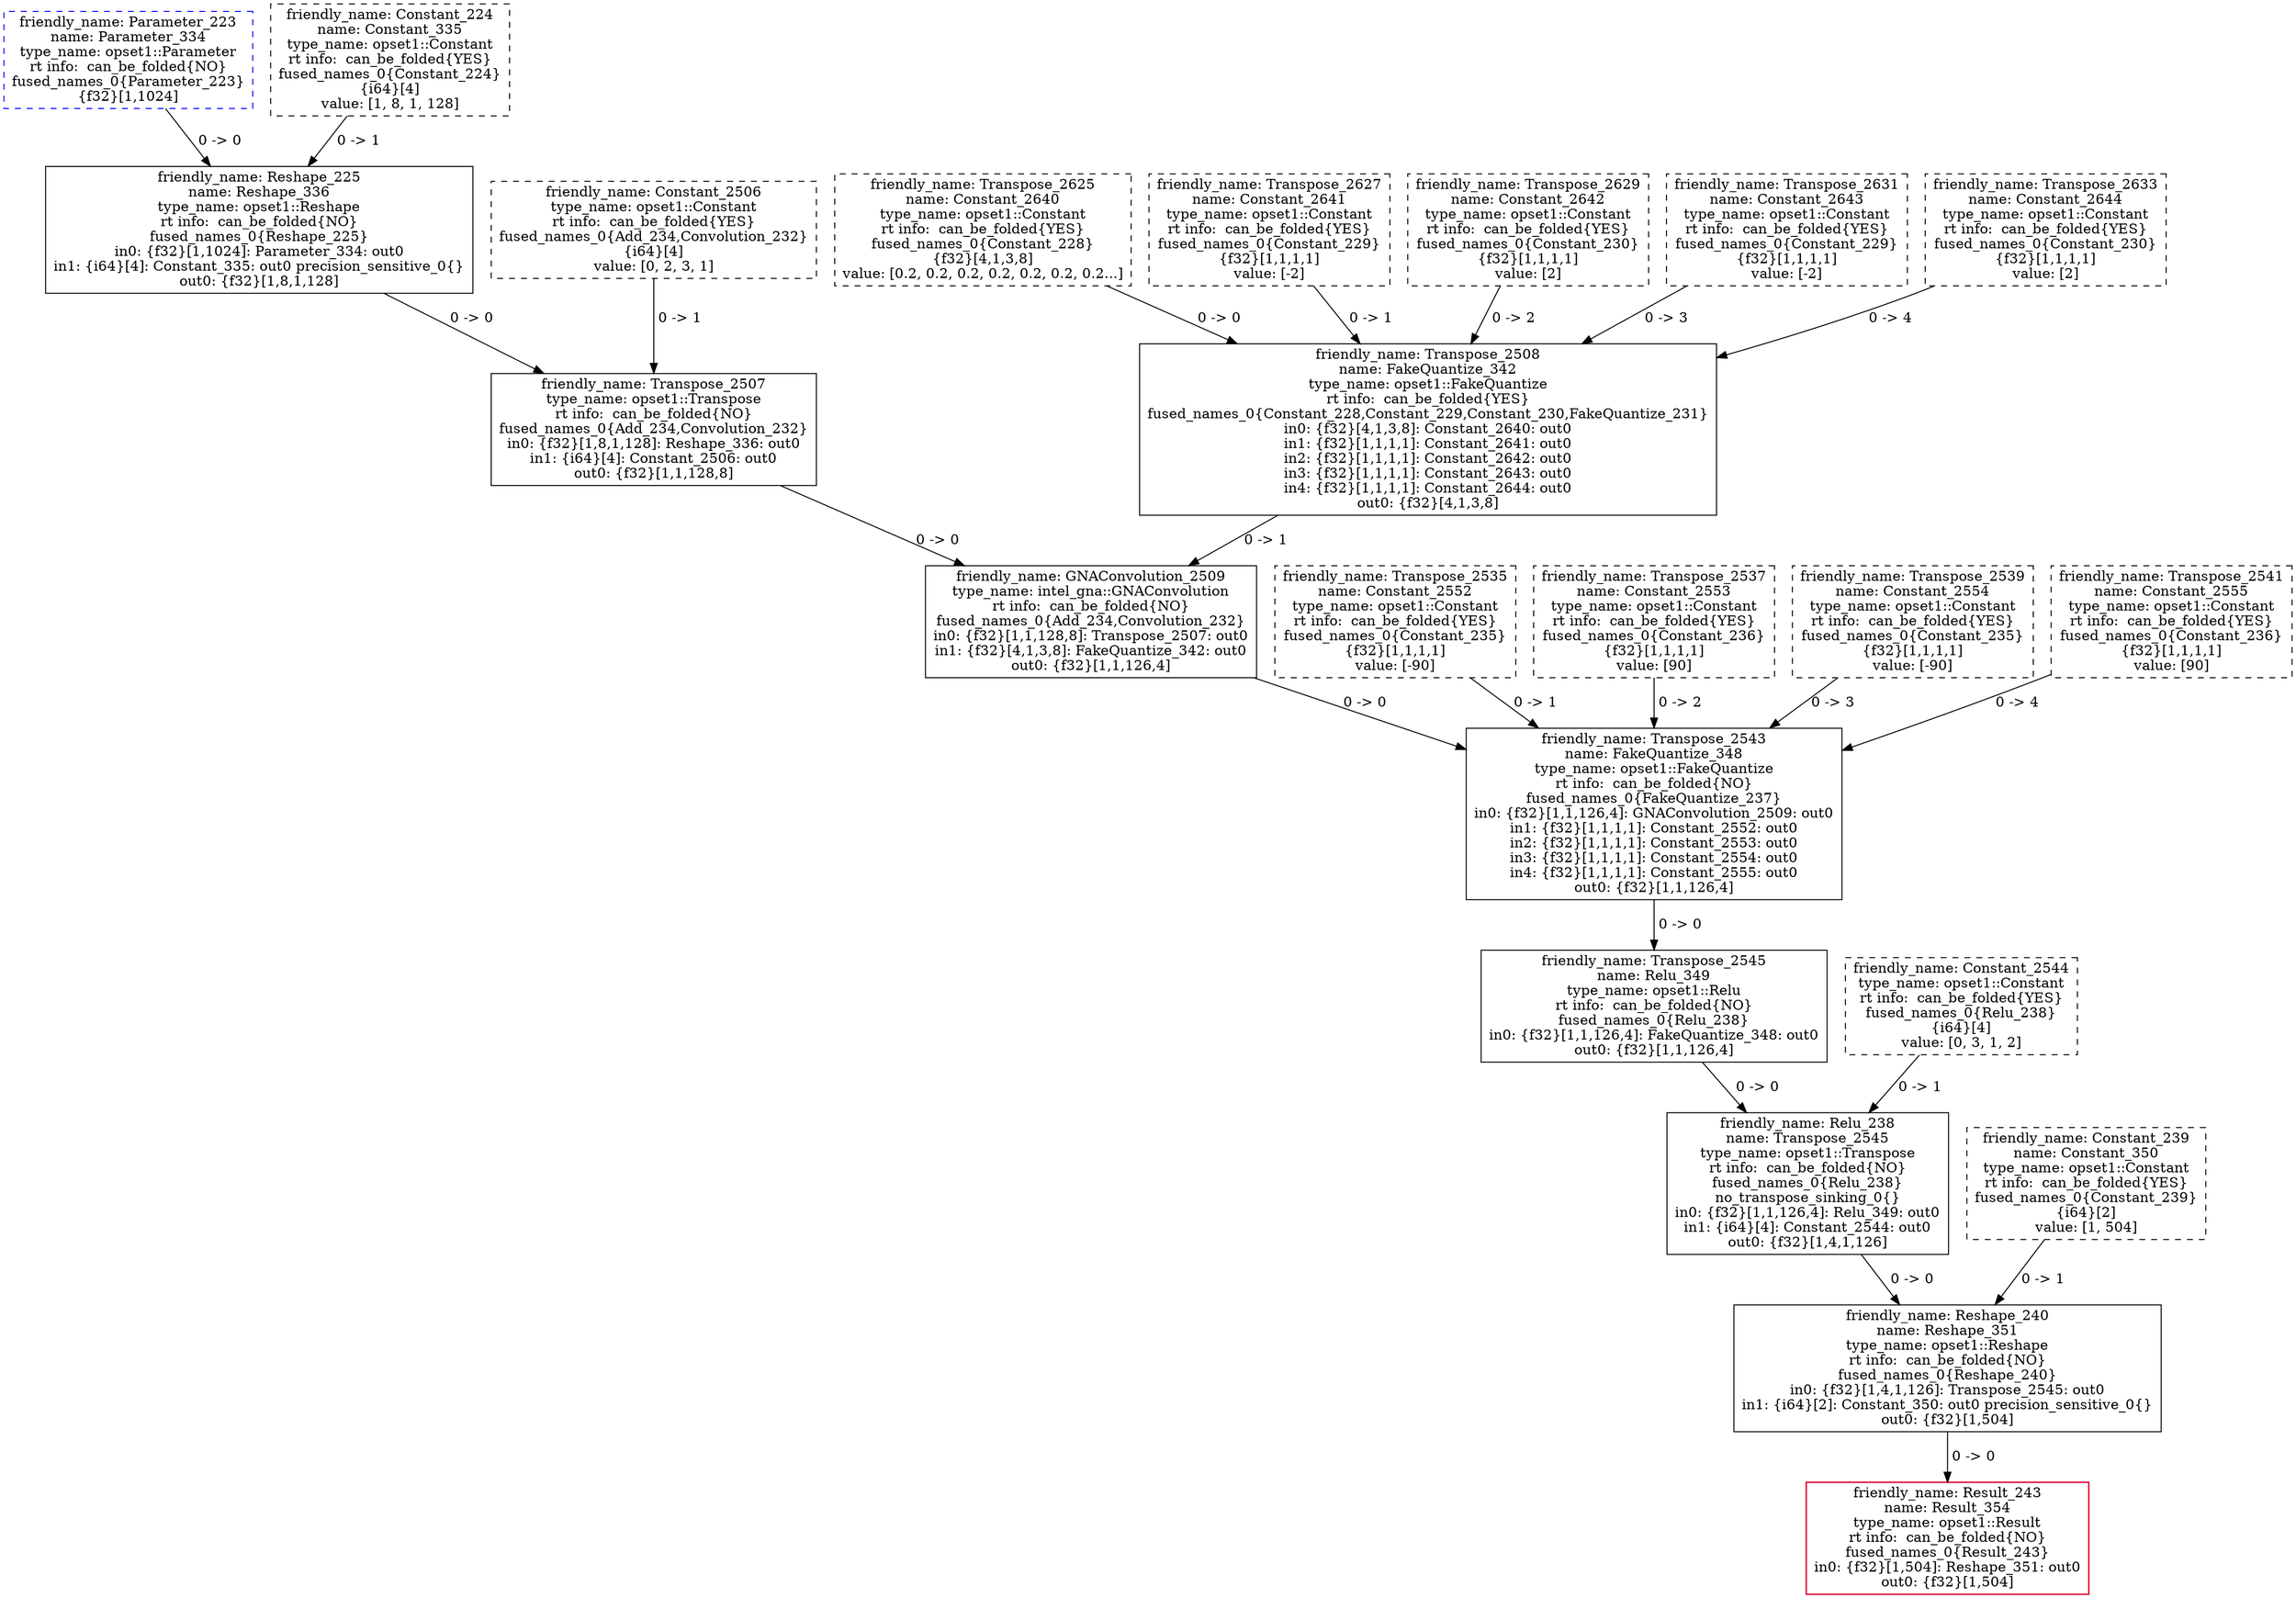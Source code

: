 digraph ngraph
{
    Reshape_351 [shape=box color=black label="friendly_name: Reshape_240\nname: Reshape_351\ntype_name: opset1::Reshape\nrt info:  can_be_folded{NO}\nfused_names_0{Reshape_240}\nin0: {f32}[1,4,1,126]: Transpose_2545: out0\nin1: {i64}[2]: Constant_350: out0 precision_sensitive_0{}\nout0: {f32}[1,504]"]
    Result_354 [shape=box color=crimson penwidth=1.5 label="friendly_name: Result_243\nname: Result_354\ntype_name: opset1::Result\nrt info:  can_be_folded{NO}\nfused_names_0{Result_243}\nin0: {f32}[1,504]: Reshape_351: out0\nout0: {f32}[1,504]"]
    Reshape_351 -> Result_354[label=" 0 -> 0 "]
    Transpose_2545 [shape=box color=black label="friendly_name: Relu_238\nname: Transpose_2545\ntype_name: opset1::Transpose\nrt info:  can_be_folded{NO}\nfused_names_0{Relu_238}\nno_transpose_sinking_0{}\nin0: {f32}[1,1,126,4]: Relu_349: out0\nin1: {i64}[4]: Constant_2544: out0\nout0: {f32}[1,4,1,126]"]
    Transpose_2545 -> Reshape_351[label=" 0 -> 0 "]
    CLONE_0[ shape="box"  style="dashed"  color="black"  label="friendly_name: Constant_239\nname: Constant_350\ntype_name: opset1::Constant\nrt info:  can_be_folded{YES}\nfused_names_0{Constant_239}
{i64}[2]
value: [1, 504]" ]
    CLONE_0 -> Reshape_351[label=" 0 -> 1 "]
    Relu_349 [shape=box color=black label="friendly_name: Transpose_2545\nname: Relu_349\ntype_name: opset1::Relu\nrt info:  can_be_folded{NO}\nfused_names_0{Relu_238}\nin0: {f32}[1,1,126,4]: FakeQuantize_348: out0\nout0: {f32}[1,1,126,4]"]
    Relu_349 -> Transpose_2545[label=" 0 -> 0 "]
    CLONE_1[ shape="box"  style="dashed"  color="black"  label="friendly_name: Constant_2544\ntype_name: opset1::Constant\nrt info:  can_be_folded{YES}\nfused_names_0{Relu_238}
{i64}[4]
value: [0, 3, 1, 2]" ]
    CLONE_1 -> Transpose_2545[label=" 0 -> 1 "]
    FakeQuantize_348 [shape=box color=black label="friendly_name: Transpose_2543\nname: FakeQuantize_348\ntype_name: opset1::FakeQuantize\nrt info:  can_be_folded{NO}\nfused_names_0{FakeQuantize_237}\nin0: {f32}[1,1,126,4]: GNAConvolution_2509: out0\nin1: {f32}[1,1,1,1]: Constant_2552: out0\nin2: {f32}[1,1,1,1]: Constant_2553: out0\nin3: {f32}[1,1,1,1]: Constant_2554: out0\nin4: {f32}[1,1,1,1]: Constant_2555: out0\nout0: {f32}[1,1,126,4]"]
    FakeQuantize_348 -> Relu_349[label=" 0 -> 0 "]
    GNAConvolution_2509 [shape=box color=black label="friendly_name: GNAConvolution_2509\ntype_name: intel_gna::GNAConvolution\nrt info:  can_be_folded{NO}\nfused_names_0{Add_234,Convolution_232}\nin0: {f32}[1,1,128,8]: Transpose_2507: out0\nin1: {f32}[4,1,3,8]: FakeQuantize_342: out0\nout0: {f32}[1,1,126,4]"]
    GNAConvolution_2509 -> FakeQuantize_348[label=" 0 -> 0 "]
    CLONE_2[ shape="box"  style="dashed"  color="black"  label="friendly_name: Transpose_2535\nname: Constant_2552\ntype_name: opset1::Constant\nrt info:  can_be_folded{YES}\nfused_names_0{Constant_235}
{f32}[1,1,1,1]
value: [-90]" ]
    CLONE_2 -> FakeQuantize_348[label=" 0 -> 1 "]
    CLONE_3[ shape="box"  style="dashed"  color="black"  label="friendly_name: Transpose_2537\nname: Constant_2553\ntype_name: opset1::Constant\nrt info:  can_be_folded{YES}\nfused_names_0{Constant_236}
{f32}[1,1,1,1]
value: [90]" ]
    CLONE_3 -> FakeQuantize_348[label=" 0 -> 2 "]
    CLONE_4[ shape="box"  style="dashed"  color="black"  label="friendly_name: Transpose_2539\nname: Constant_2554\ntype_name: opset1::Constant\nrt info:  can_be_folded{YES}\nfused_names_0{Constant_235}
{f32}[1,1,1,1]
value: [-90]" ]
    CLONE_4 -> FakeQuantize_348[label=" 0 -> 3 "]
    CLONE_5[ shape="box"  style="dashed"  color="black"  label="friendly_name: Transpose_2541\nname: Constant_2555\ntype_name: opset1::Constant\nrt info:  can_be_folded{YES}\nfused_names_0{Constant_236}
{f32}[1,1,1,1]
value: [90]" ]
    CLONE_5 -> FakeQuantize_348[label=" 0 -> 4 "]
    Transpose_2507 [shape=box color=black label="friendly_name: Transpose_2507\ntype_name: opset1::Transpose\nrt info:  can_be_folded{NO}\nfused_names_0{Add_234,Convolution_232}\nin0: {f32}[1,8,1,128]: Reshape_336: out0\nin1: {i64}[4]: Constant_2506: out0\nout0: {f32}[1,1,128,8]"]
    Transpose_2507 -> GNAConvolution_2509[label=" 0 -> 0 "]
    FakeQuantize_342 [shape=box color=black label="friendly_name: Transpose_2508\nname: FakeQuantize_342\ntype_name: opset1::FakeQuantize\nrt info:  can_be_folded{YES}\nfused_names_0{Constant_228,Constant_229,Constant_230,FakeQuantize_231}\nin0: {f32}[4,1,3,8]: Constant_2640: out0\nin1: {f32}[1,1,1,1]: Constant_2641: out0\nin2: {f32}[1,1,1,1]: Constant_2642: out0\nin3: {f32}[1,1,1,1]: Constant_2643: out0\nin4: {f32}[1,1,1,1]: Constant_2644: out0\nout0: {f32}[4,1,3,8]"]
    FakeQuantize_342 -> GNAConvolution_2509[label=" 0 -> 1 "]
    CLONE_6[ shape="box"  style="dashed"  color="black"  label="friendly_name: Transpose_2625\nname: Constant_2640\ntype_name: opset1::Constant\nrt info:  can_be_folded{YES}\nfused_names_0{Constant_228}
{f32}[4,1,3,8]
value: [0.2, 0.2, 0.2, 0.2, 0.2, 0.2, 0.2...]" ]
    CLONE_6 -> FakeQuantize_342[label=" 0 -> 0 "]
    CLONE_7[ shape="box"  style="dashed"  color="black"  label="friendly_name: Transpose_2627\nname: Constant_2641\ntype_name: opset1::Constant\nrt info:  can_be_folded{YES}\nfused_names_0{Constant_229}
{f32}[1,1,1,1]
value: [-2]" ]
    CLONE_7 -> FakeQuantize_342[label=" 0 -> 1 "]
    CLONE_8[ shape="box"  style="dashed"  color="black"  label="friendly_name: Transpose_2629\nname: Constant_2642\ntype_name: opset1::Constant\nrt info:  can_be_folded{YES}\nfused_names_0{Constant_230}
{f32}[1,1,1,1]
value: [2]" ]
    CLONE_8 -> FakeQuantize_342[label=" 0 -> 2 "]
    CLONE_9[ shape="box"  style="dashed"  color="black"  label="friendly_name: Transpose_2631\nname: Constant_2643\ntype_name: opset1::Constant\nrt info:  can_be_folded{YES}\nfused_names_0{Constant_229}
{f32}[1,1,1,1]
value: [-2]" ]
    CLONE_9 -> FakeQuantize_342[label=" 0 -> 3 "]
    CLONE_10[ shape="box"  style="dashed"  color="black"  label="friendly_name: Transpose_2633\nname: Constant_2644\ntype_name: opset1::Constant\nrt info:  can_be_folded{YES}\nfused_names_0{Constant_230}
{f32}[1,1,1,1]
value: [2]" ]
    CLONE_10 -> FakeQuantize_342[label=" 0 -> 4 "]
    Reshape_336 [shape=box color=black label="friendly_name: Reshape_225\nname: Reshape_336\ntype_name: opset1::Reshape\nrt info:  can_be_folded{NO}\nfused_names_0{Reshape_225}\nin0: {f32}[1,1024]: Parameter_334: out0\nin1: {i64}[4]: Constant_335: out0 precision_sensitive_0{}\nout0: {f32}[1,8,1,128]"]
    Reshape_336 -> Transpose_2507[label=" 0 -> 0 "]
    CLONE_11[ shape="box"  style="dashed"  color="black"  label="friendly_name: Constant_2506\ntype_name: opset1::Constant\nrt info:  can_be_folded{YES}\nfused_names_0{Add_234,Convolution_232}
{i64}[4]
value: [0, 2, 3, 1]" ]
    CLONE_11 -> Transpose_2507[label=" 0 -> 1 "]
    CLONE_12[ shape="box"  style="dashed"  color="blue"  label="friendly_name: Parameter_223\nname: Parameter_334\ntype_name: opset1::Parameter\nrt info:  can_be_folded{NO}\nfused_names_0{Parameter_223}
{f32}[1,1024]" ]
    CLONE_12 -> Reshape_336[label=" 0 -> 0 "]
    CLONE_13[ shape="box"  style="dashed"  color="black"  label="friendly_name: Constant_224\nname: Constant_335\ntype_name: opset1::Constant\nrt info:  can_be_folded{YES}\nfused_names_0{Constant_224}
{i64}[4]
value: [1, 8, 1, 128]" ]
    CLONE_13 -> Reshape_336[label=" 0 -> 1 "]
}
